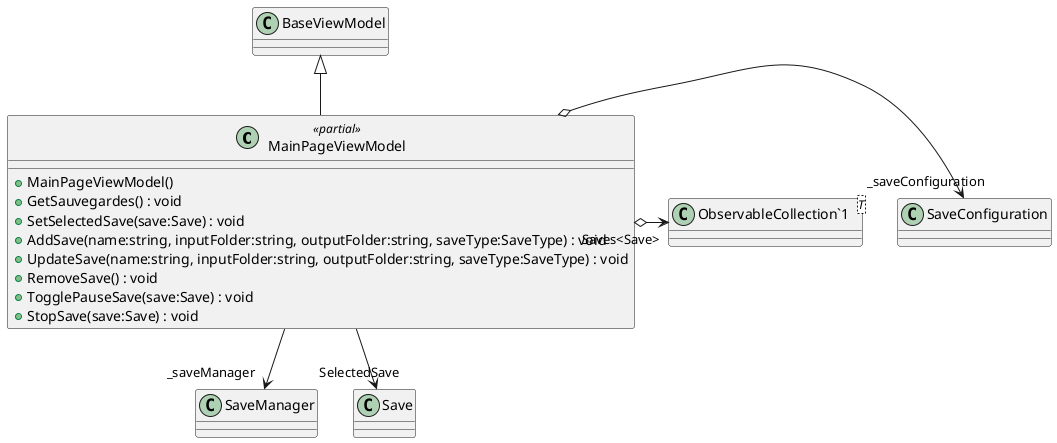 @startuml
class MainPageViewModel <<partial>> {
    + MainPageViewModel()
    + GetSauvegardes() : void
    + SetSelectedSave(save:Save) : void
    + AddSave(name:string, inputFolder:string, outputFolder:string, saveType:SaveType) : void
    + UpdateSave(name:string, inputFolder:string, outputFolder:string, saveType:SaveType) : void
    + RemoveSave() : void
    + TogglePauseSave(save:Save) : void
    + StopSave(save:Save) : void
}
class "ObservableCollection`1"<T> {
}
BaseViewModel <|-- MainPageViewModel
MainPageViewModel o-> "_saveConfiguration" SaveConfiguration
MainPageViewModel --> "_saveManager" SaveManager
MainPageViewModel o-> "Saves<Save>" "ObservableCollection`1"
MainPageViewModel --> "SelectedSave" Save
@enduml
